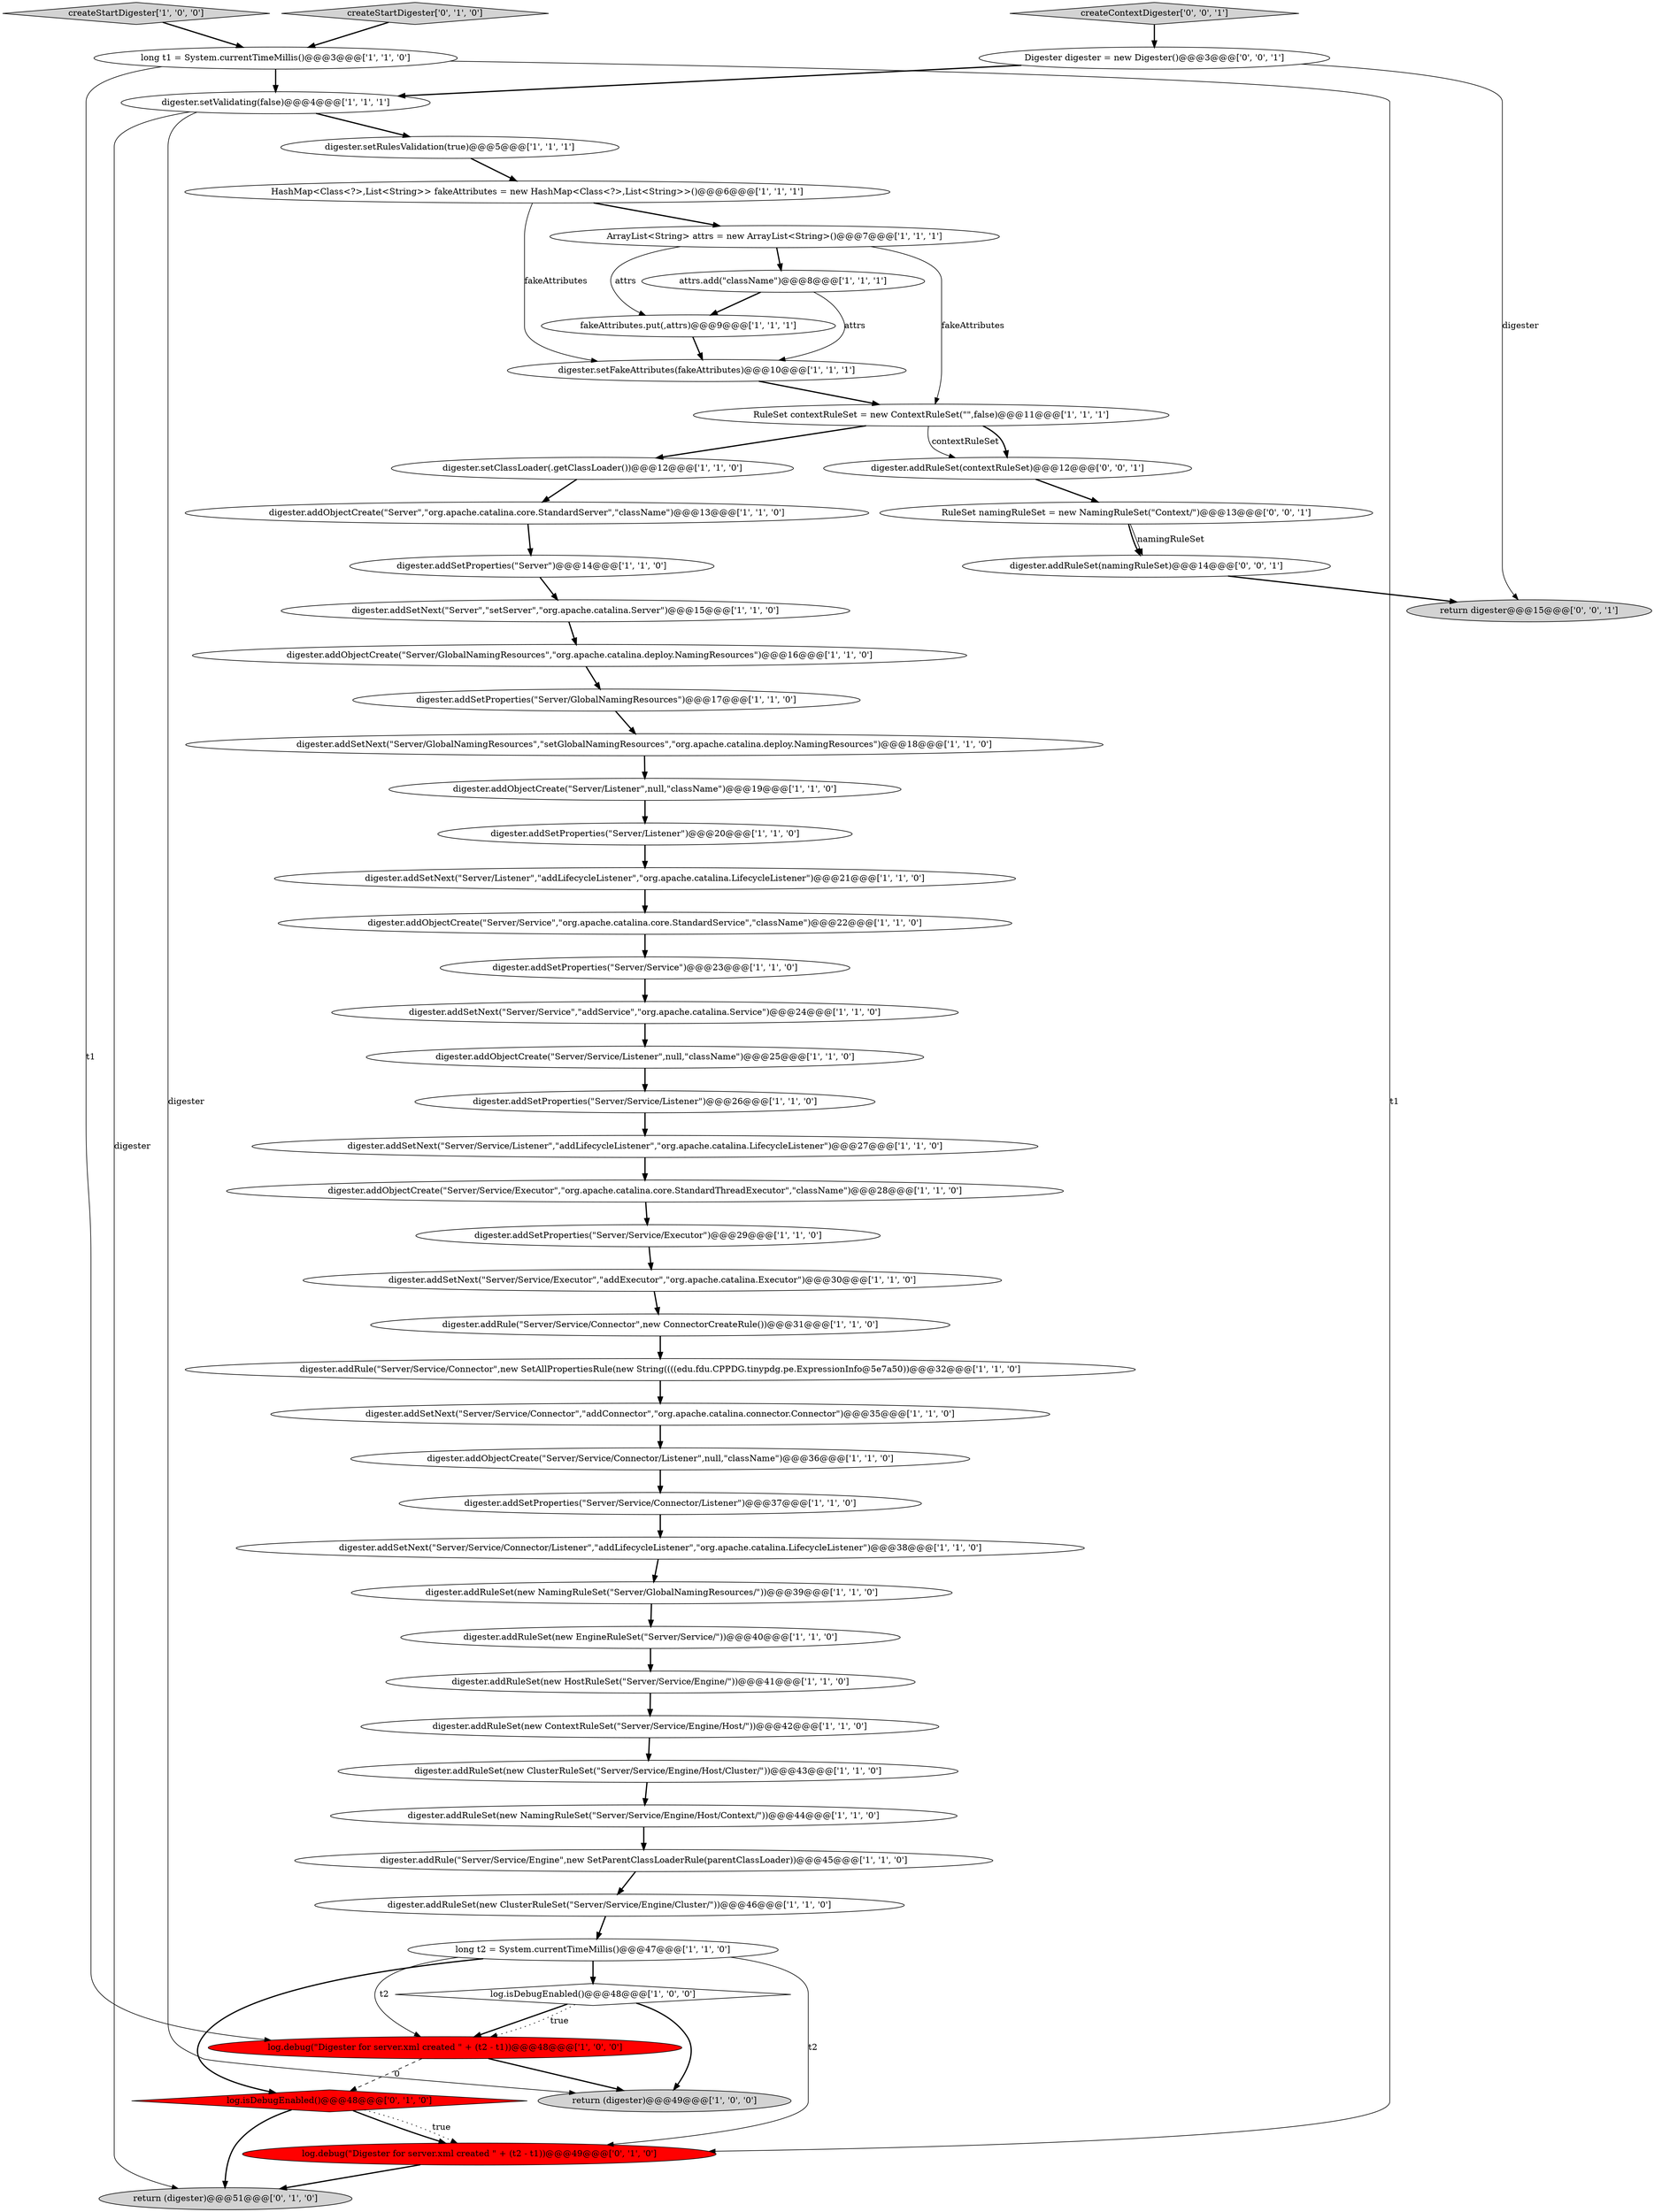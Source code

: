 digraph {
25 [style = filled, label = "digester.addSetProperties(\"Server/GlobalNamingResources\")@@@17@@@['1', '1', '0']", fillcolor = white, shape = ellipse image = "AAA0AAABBB1BBB"];
38 [style = filled, label = "digester.addSetProperties(\"Server/Service/Connector/Listener\")@@@37@@@['1', '1', '0']", fillcolor = white, shape = ellipse image = "AAA0AAABBB1BBB"];
46 [style = filled, label = "digester.addSetProperties(\"Server/Listener\")@@@20@@@['1', '1', '0']", fillcolor = white, shape = ellipse image = "AAA0AAABBB1BBB"];
0 [style = filled, label = "digester.addRuleSet(new ClusterRuleSet(\"Server/Service/Engine/Cluster/\"))@@@46@@@['1', '1', '0']", fillcolor = white, shape = ellipse image = "AAA0AAABBB1BBB"];
39 [style = filled, label = "digester.setFakeAttributes(fakeAttributes)@@@10@@@['1', '1', '1']", fillcolor = white, shape = ellipse image = "AAA0AAABBB1BBB"];
32 [style = filled, label = "digester.addRuleSet(new NamingRuleSet(\"Server/GlobalNamingResources/\"))@@@39@@@['1', '1', '0']", fillcolor = white, shape = ellipse image = "AAA0AAABBB1BBB"];
26 [style = filled, label = "digester.addSetNext(\"Server/GlobalNamingResources\",\"setGlobalNamingResources\",\"org.apache.catalina.deploy.NamingResources\")@@@18@@@['1', '1', '0']", fillcolor = white, shape = ellipse image = "AAA0AAABBB1BBB"];
28 [style = filled, label = "digester.addRuleSet(new HostRuleSet(\"Server/Service/Engine/\"))@@@41@@@['1', '1', '0']", fillcolor = white, shape = ellipse image = "AAA0AAABBB1BBB"];
12 [style = filled, label = "digester.addRuleSet(new ClusterRuleSet(\"Server/Service/Engine/Host/Cluster/\"))@@@43@@@['1', '1', '0']", fillcolor = white, shape = ellipse image = "AAA0AAABBB1BBB"];
13 [style = filled, label = "log.debug(\"Digester for server.xml created \" + (t2 - t1))@@@48@@@['1', '0', '0']", fillcolor = red, shape = ellipse image = "AAA1AAABBB1BBB"];
44 [style = filled, label = "digester.addRuleSet(new NamingRuleSet(\"Server/Service/Engine/Host/Context/\"))@@@44@@@['1', '1', '0']", fillcolor = white, shape = ellipse image = "AAA0AAABBB1BBB"];
52 [style = filled, label = "RuleSet namingRuleSet = new NamingRuleSet(\"Context/\")@@@13@@@['0', '0', '1']", fillcolor = white, shape = ellipse image = "AAA0AAABBB3BBB"];
53 [style = filled, label = "return digester@@@15@@@['0', '0', '1']", fillcolor = lightgray, shape = ellipse image = "AAA0AAABBB3BBB"];
17 [style = filled, label = "digester.addSetNext(\"Server/Service\",\"addService\",\"org.apache.catalina.Service\")@@@24@@@['1', '1', '0']", fillcolor = white, shape = ellipse image = "AAA0AAABBB1BBB"];
14 [style = filled, label = "return (digester)@@@49@@@['1', '0', '0']", fillcolor = lightgray, shape = ellipse image = "AAA0AAABBB1BBB"];
55 [style = filled, label = "digester.addRuleSet(contextRuleSet)@@@12@@@['0', '0', '1']", fillcolor = white, shape = ellipse image = "AAA0AAABBB3BBB"];
6 [style = filled, label = "digester.addObjectCreate(\"Server/GlobalNamingResources\",\"org.apache.catalina.deploy.NamingResources\")@@@16@@@['1', '1', '0']", fillcolor = white, shape = ellipse image = "AAA0AAABBB1BBB"];
56 [style = filled, label = "digester.addRuleSet(namingRuleSet)@@@14@@@['0', '0', '1']", fillcolor = white, shape = ellipse image = "AAA0AAABBB3BBB"];
27 [style = filled, label = "digester.addSetProperties(\"Server/Service/Listener\")@@@26@@@['1', '1', '0']", fillcolor = white, shape = ellipse image = "AAA0AAABBB1BBB"];
21 [style = filled, label = "digester.addRuleSet(new EngineRuleSet(\"Server/Service/\"))@@@40@@@['1', '1', '0']", fillcolor = white, shape = ellipse image = "AAA0AAABBB1BBB"];
37 [style = filled, label = "digester.setRulesValidation(true)@@@5@@@['1', '1', '1']", fillcolor = white, shape = ellipse image = "AAA0AAABBB1BBB"];
50 [style = filled, label = "return (digester)@@@51@@@['0', '1', '0']", fillcolor = lightgray, shape = ellipse image = "AAA0AAABBB2BBB"];
29 [style = filled, label = "digester.addRule(\"Server/Service/Engine\",new SetParentClassLoaderRule(parentClassLoader))@@@45@@@['1', '1', '0']", fillcolor = white, shape = ellipse image = "AAA0AAABBB1BBB"];
9 [style = filled, label = "digester.addSetNext(\"Server\",\"setServer\",\"org.apache.catalina.Server\")@@@15@@@['1', '1', '0']", fillcolor = white, shape = ellipse image = "AAA0AAABBB1BBB"];
15 [style = filled, label = "digester.setValidating(false)@@@4@@@['1', '1', '1']", fillcolor = white, shape = ellipse image = "AAA0AAABBB1BBB"];
34 [style = filled, label = "digester.addSetProperties(\"Server/Service\")@@@23@@@['1', '1', '0']", fillcolor = white, shape = ellipse image = "AAA0AAABBB1BBB"];
36 [style = filled, label = "long t1 = System.currentTimeMillis()@@@3@@@['1', '1', '0']", fillcolor = white, shape = ellipse image = "AAA0AAABBB1BBB"];
33 [style = filled, label = "digester.addSetNext(\"Server/Service/Listener\",\"addLifecycleListener\",\"org.apache.catalina.LifecycleListener\")@@@27@@@['1', '1', '0']", fillcolor = white, shape = ellipse image = "AAA0AAABBB1BBB"];
54 [style = filled, label = "Digester digester = new Digester()@@@3@@@['0', '0', '1']", fillcolor = white, shape = ellipse image = "AAA0AAABBB3BBB"];
47 [style = filled, label = "log.debug(\"Digester for server.xml created \" + (t2 - t1))@@@49@@@['0', '1', '0']", fillcolor = red, shape = ellipse image = "AAA1AAABBB2BBB"];
1 [style = filled, label = "attrs.add(\"className\")@@@8@@@['1', '1', '1']", fillcolor = white, shape = ellipse image = "AAA0AAABBB1BBB"];
41 [style = filled, label = "digester.addObjectCreate(\"Server/Service/Executor\",\"org.apache.catalina.core.StandardThreadExecutor\",\"className\")@@@28@@@['1', '1', '0']", fillcolor = white, shape = ellipse image = "AAA0AAABBB1BBB"];
20 [style = filled, label = "digester.addObjectCreate(\"Server/Service/Connector/Listener\",null,\"className\")@@@36@@@['1', '1', '0']", fillcolor = white, shape = ellipse image = "AAA0AAABBB1BBB"];
3 [style = filled, label = "log.isDebugEnabled()@@@48@@@['1', '0', '0']", fillcolor = white, shape = diamond image = "AAA0AAABBB1BBB"];
10 [style = filled, label = "digester.addRule(\"Server/Service/Connector\",new ConnectorCreateRule())@@@31@@@['1', '1', '0']", fillcolor = white, shape = ellipse image = "AAA0AAABBB1BBB"];
43 [style = filled, label = "ArrayList<String> attrs = new ArrayList<String>()@@@7@@@['1', '1', '1']", fillcolor = white, shape = ellipse image = "AAA0AAABBB1BBB"];
19 [style = filled, label = "digester.addSetProperties(\"Server/Service/Executor\")@@@29@@@['1', '1', '0']", fillcolor = white, shape = ellipse image = "AAA0AAABBB1BBB"];
24 [style = filled, label = "digester.addSetNext(\"Server/Listener\",\"addLifecycleListener\",\"org.apache.catalina.LifecycleListener\")@@@21@@@['1', '1', '0']", fillcolor = white, shape = ellipse image = "AAA0AAABBB1BBB"];
4 [style = filled, label = "digester.addSetProperties(\"Server\")@@@14@@@['1', '1', '0']", fillcolor = white, shape = ellipse image = "AAA0AAABBB1BBB"];
31 [style = filled, label = "createStartDigester['1', '0', '0']", fillcolor = lightgray, shape = diamond image = "AAA0AAABBB1BBB"];
2 [style = filled, label = "digester.addRuleSet(new ContextRuleSet(\"Server/Service/Engine/Host/\"))@@@42@@@['1', '1', '0']", fillcolor = white, shape = ellipse image = "AAA0AAABBB1BBB"];
5 [style = filled, label = "digester.addObjectCreate(\"Server/Service\",\"org.apache.catalina.core.StandardService\",\"className\")@@@22@@@['1', '1', '0']", fillcolor = white, shape = ellipse image = "AAA0AAABBB1BBB"];
22 [style = filled, label = "long t2 = System.currentTimeMillis()@@@47@@@['1', '1', '0']", fillcolor = white, shape = ellipse image = "AAA0AAABBB1BBB"];
48 [style = filled, label = "createStartDigester['0', '1', '0']", fillcolor = lightgray, shape = diamond image = "AAA0AAABBB2BBB"];
8 [style = filled, label = "RuleSet contextRuleSet = new ContextRuleSet(\"\",false)@@@11@@@['1', '1', '1']", fillcolor = white, shape = ellipse image = "AAA0AAABBB1BBB"];
23 [style = filled, label = "digester.addSetNext(\"Server/Service/Executor\",\"addExecutor\",\"org.apache.catalina.Executor\")@@@30@@@['1', '1', '0']", fillcolor = white, shape = ellipse image = "AAA0AAABBB1BBB"];
11 [style = filled, label = "digester.addSetNext(\"Server/Service/Connector/Listener\",\"addLifecycleListener\",\"org.apache.catalina.LifecycleListener\")@@@38@@@['1', '1', '0']", fillcolor = white, shape = ellipse image = "AAA0AAABBB1BBB"];
40 [style = filled, label = "HashMap<Class<?>,List<String>> fakeAttributes = new HashMap<Class<?>,List<String>>()@@@6@@@['1', '1', '1']", fillcolor = white, shape = ellipse image = "AAA0AAABBB1BBB"];
42 [style = filled, label = "digester.addSetNext(\"Server/Service/Connector\",\"addConnector\",\"org.apache.catalina.connector.Connector\")@@@35@@@['1', '1', '0']", fillcolor = white, shape = ellipse image = "AAA0AAABBB1BBB"];
49 [style = filled, label = "log.isDebugEnabled()@@@48@@@['0', '1', '0']", fillcolor = red, shape = diamond image = "AAA1AAABBB2BBB"];
7 [style = filled, label = "digester.addObjectCreate(\"Server/Service/Listener\",null,\"className\")@@@25@@@['1', '1', '0']", fillcolor = white, shape = ellipse image = "AAA0AAABBB1BBB"];
30 [style = filled, label = "digester.addObjectCreate(\"Server/Listener\",null,\"className\")@@@19@@@['1', '1', '0']", fillcolor = white, shape = ellipse image = "AAA0AAABBB1BBB"];
51 [style = filled, label = "createContextDigester['0', '0', '1']", fillcolor = lightgray, shape = diamond image = "AAA0AAABBB3BBB"];
18 [style = filled, label = "digester.addObjectCreate(\"Server\",\"org.apache.catalina.core.StandardServer\",\"className\")@@@13@@@['1', '1', '0']", fillcolor = white, shape = ellipse image = "AAA0AAABBB1BBB"];
16 [style = filled, label = "fakeAttributes.put(,attrs)@@@9@@@['1', '1', '1']", fillcolor = white, shape = ellipse image = "AAA0AAABBB1BBB"];
35 [style = filled, label = "digester.addRule(\"Server/Service/Connector\",new SetAllPropertiesRule(new String((((edu.fdu.CPPDG.tinypdg.pe.ExpressionInfo@5e7a50))@@@32@@@['1', '1', '0']", fillcolor = white, shape = ellipse image = "AAA0AAABBB1BBB"];
45 [style = filled, label = "digester.setClassLoader(.getClassLoader())@@@12@@@['1', '1', '0']", fillcolor = white, shape = ellipse image = "AAA0AAABBB1BBB"];
4->9 [style = bold, label=""];
32->21 [style = bold, label=""];
15->50 [style = solid, label="digester"];
48->36 [style = bold, label=""];
12->44 [style = bold, label=""];
41->19 [style = bold, label=""];
51->54 [style = bold, label=""];
35->42 [style = bold, label=""];
38->11 [style = bold, label=""];
44->29 [style = bold, label=""];
46->24 [style = bold, label=""];
36->47 [style = solid, label="t1"];
3->14 [style = bold, label=""];
36->15 [style = bold, label=""];
42->20 [style = bold, label=""];
39->8 [style = bold, label=""];
29->0 [style = bold, label=""];
22->47 [style = solid, label="t2"];
10->35 [style = bold, label=""];
31->36 [style = bold, label=""];
33->41 [style = bold, label=""];
52->56 [style = bold, label=""];
11->32 [style = bold, label=""];
36->13 [style = solid, label="t1"];
20->38 [style = bold, label=""];
54->15 [style = bold, label=""];
49->50 [style = bold, label=""];
47->50 [style = bold, label=""];
2->12 [style = bold, label=""];
24->5 [style = bold, label=""];
9->6 [style = bold, label=""];
21->28 [style = bold, label=""];
5->34 [style = bold, label=""];
26->30 [style = bold, label=""];
22->49 [style = bold, label=""];
17->7 [style = bold, label=""];
22->3 [style = bold, label=""];
49->47 [style = bold, label=""];
15->14 [style = solid, label="digester"];
28->2 [style = bold, label=""];
1->39 [style = solid, label="attrs"];
54->53 [style = solid, label="digester"];
8->55 [style = solid, label="contextRuleSet"];
49->47 [style = dotted, label="true"];
43->8 [style = solid, label="fakeAttributes"];
52->56 [style = solid, label="namingRuleSet"];
18->4 [style = bold, label=""];
43->16 [style = solid, label="attrs"];
1->16 [style = bold, label=""];
30->46 [style = bold, label=""];
19->23 [style = bold, label=""];
8->45 [style = bold, label=""];
34->17 [style = bold, label=""];
43->1 [style = bold, label=""];
25->26 [style = bold, label=""];
0->22 [style = bold, label=""];
22->13 [style = solid, label="t2"];
7->27 [style = bold, label=""];
23->10 [style = bold, label=""];
3->13 [style = bold, label=""];
13->49 [style = dashed, label="0"];
40->39 [style = solid, label="fakeAttributes"];
16->39 [style = bold, label=""];
27->33 [style = bold, label=""];
40->43 [style = bold, label=""];
8->55 [style = bold, label=""];
55->52 [style = bold, label=""];
15->37 [style = bold, label=""];
56->53 [style = bold, label=""];
13->14 [style = bold, label=""];
37->40 [style = bold, label=""];
3->13 [style = dotted, label="true"];
6->25 [style = bold, label=""];
45->18 [style = bold, label=""];
}
